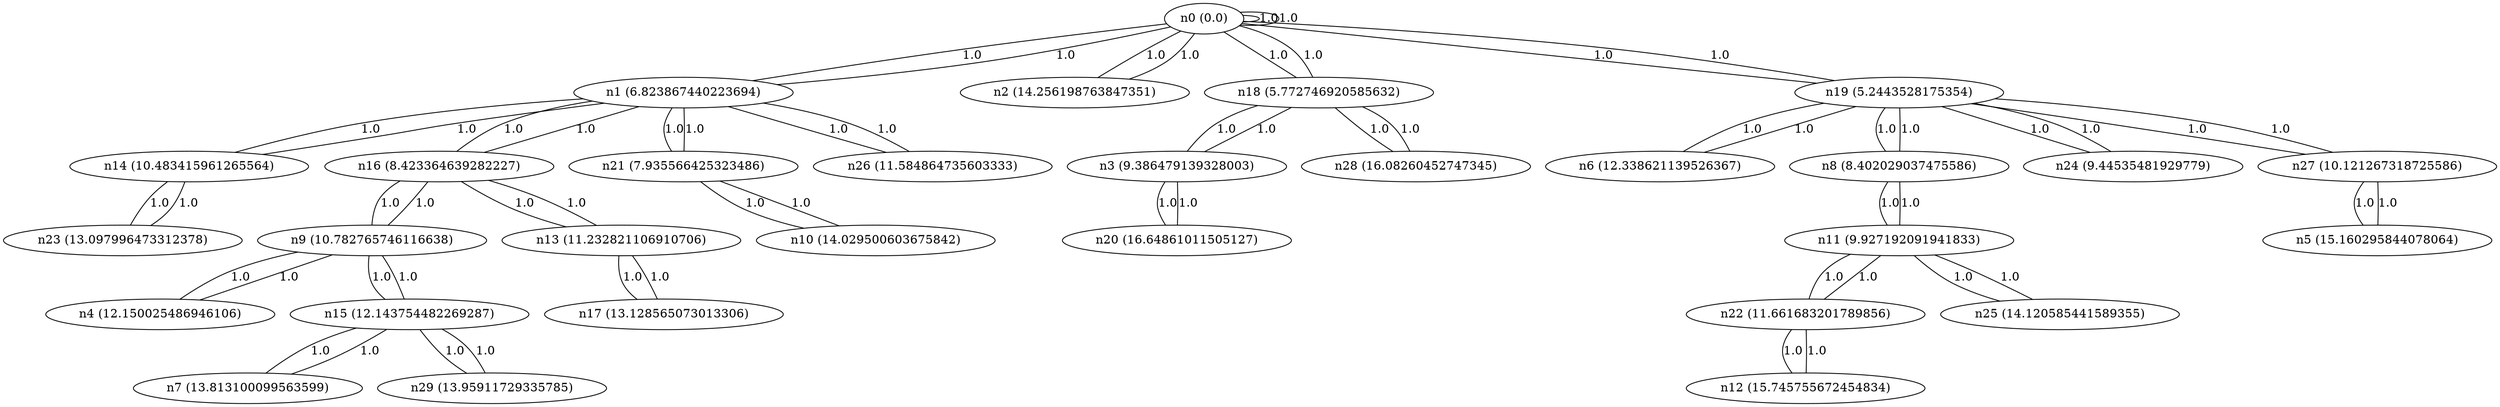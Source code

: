 graph {
n0 [label="n0 (0.0)"];
n1 [label="n1 (6.823867440223694)"];
n2 [label="n2 (14.256198763847351)"];
n3 [label="n3 (9.386479139328003)"];
n4 [label="n4 (12.150025486946106)"];
n5 [label="n5 (15.160295844078064)"];
n6 [label="n6 (12.338621139526367)"];
n7 [label="n7 (13.813100099563599)"];
n8 [label="n8 (8.402029037475586)"];
n9 [label="n9 (10.782765746116638)"];
n10 [label="n10 (14.029500603675842)"];
n11 [label="n11 (9.927192091941833)"];
n12 [label="n12 (15.745755672454834)"];
n13 [label="n13 (11.232821106910706)"];
n14 [label="n14 (10.483415961265564)"];
n15 [label="n15 (12.143754482269287)"];
n16 [label="n16 (8.423364639282227)"];
n17 [label="n17 (13.128565073013306)"];
n18 [label="n18 (5.772746920585632)"];
n19 [label="n19 (5.2443528175354)"];
n20 [label="n20 (16.64861011505127)"];
n21 [label="n21 (7.935566425323486)"];
n22 [label="n22 (11.661683201789856)"];
n23 [label="n23 (13.097996473312378)"];
n24 [label="n24 (9.44535481929779)"];
n25 [label="n25 (14.120585441589355)"];
n26 [label="n26 (11.584864735603333)"];
n27 [label="n27 (10.121267318725586)"];
n28 [label="n28 (16.08260452747345)"];
n29 [label="n29 (13.95911729335785)"];
n0 -- n19 [weight=1.0 label=1.0];
n0 -- n2 [weight=1.0 label=1.0];
n0 -- n1 [weight=1.0 label=1.0];
n0 -- n18 [weight=1.0 label=1.0];
n0 -- n0 [weight=1.0 label=1.0];
n0 -- n0 [weight=1.0 label=1.0];
n1 -- n14 [weight=1.0 label=1.0];
n1 -- n16 [weight=1.0 label=1.0];
n1 -- n26 [weight=1.0 label=1.0];
n1 -- n0 [weight=1.0 label=1.0];
n1 -- n21 [weight=1.0 label=1.0];
n2 -- n0 [weight=1.0 label=1.0];
n3 -- n18 [weight=1.0 label=1.0];
n3 -- n20 [weight=1.0 label=1.0];
n4 -- n9 [weight=1.0 label=1.0];
n5 -- n27 [weight=1.0 label=1.0];
n6 -- n19 [weight=1.0 label=1.0];
n7 -- n15 [weight=1.0 label=1.0];
n8 -- n19 [weight=1.0 label=1.0];
n8 -- n11 [weight=1.0 label=1.0];
n9 -- n16 [weight=1.0 label=1.0];
n9 -- n4 [weight=1.0 label=1.0];
n9 -- n15 [weight=1.0 label=1.0];
n10 -- n21 [weight=1.0 label=1.0];
n11 -- n25 [weight=1.0 label=1.0];
n11 -- n8 [weight=1.0 label=1.0];
n11 -- n22 [weight=1.0 label=1.0];
n12 -- n22 [weight=1.0 label=1.0];
n13 -- n17 [weight=1.0 label=1.0];
n13 -- n16 [weight=1.0 label=1.0];
n14 -- n1 [weight=1.0 label=1.0];
n14 -- n23 [weight=1.0 label=1.0];
n15 -- n29 [weight=1.0 label=1.0];
n15 -- n7 [weight=1.0 label=1.0];
n15 -- n9 [weight=1.0 label=1.0];
n16 -- n1 [weight=1.0 label=1.0];
n16 -- n9 [weight=1.0 label=1.0];
n16 -- n13 [weight=1.0 label=1.0];
n17 -- n13 [weight=1.0 label=1.0];
n18 -- n28 [weight=1.0 label=1.0];
n18 -- n3 [weight=1.0 label=1.0];
n18 -- n0 [weight=1.0 label=1.0];
n19 -- n6 [weight=1.0 label=1.0];
n19 -- n8 [weight=1.0 label=1.0];
n19 -- n24 [weight=1.0 label=1.0];
n19 -- n27 [weight=1.0 label=1.0];
n19 -- n0 [weight=1.0 label=1.0];
n20 -- n3 [weight=1.0 label=1.0];
n21 -- n1 [weight=1.0 label=1.0];
n21 -- n10 [weight=1.0 label=1.0];
n22 -- n12 [weight=1.0 label=1.0];
n22 -- n11 [weight=1.0 label=1.0];
n23 -- n14 [weight=1.0 label=1.0];
n24 -- n19 [weight=1.0 label=1.0];
n25 -- n11 [weight=1.0 label=1.0];
n26 -- n1 [weight=1.0 label=1.0];
n27 -- n5 [weight=1.0 label=1.0];
n27 -- n19 [weight=1.0 label=1.0];
n28 -- n18 [weight=1.0 label=1.0];
n29 -- n15 [weight=1.0 label=1.0];
}
